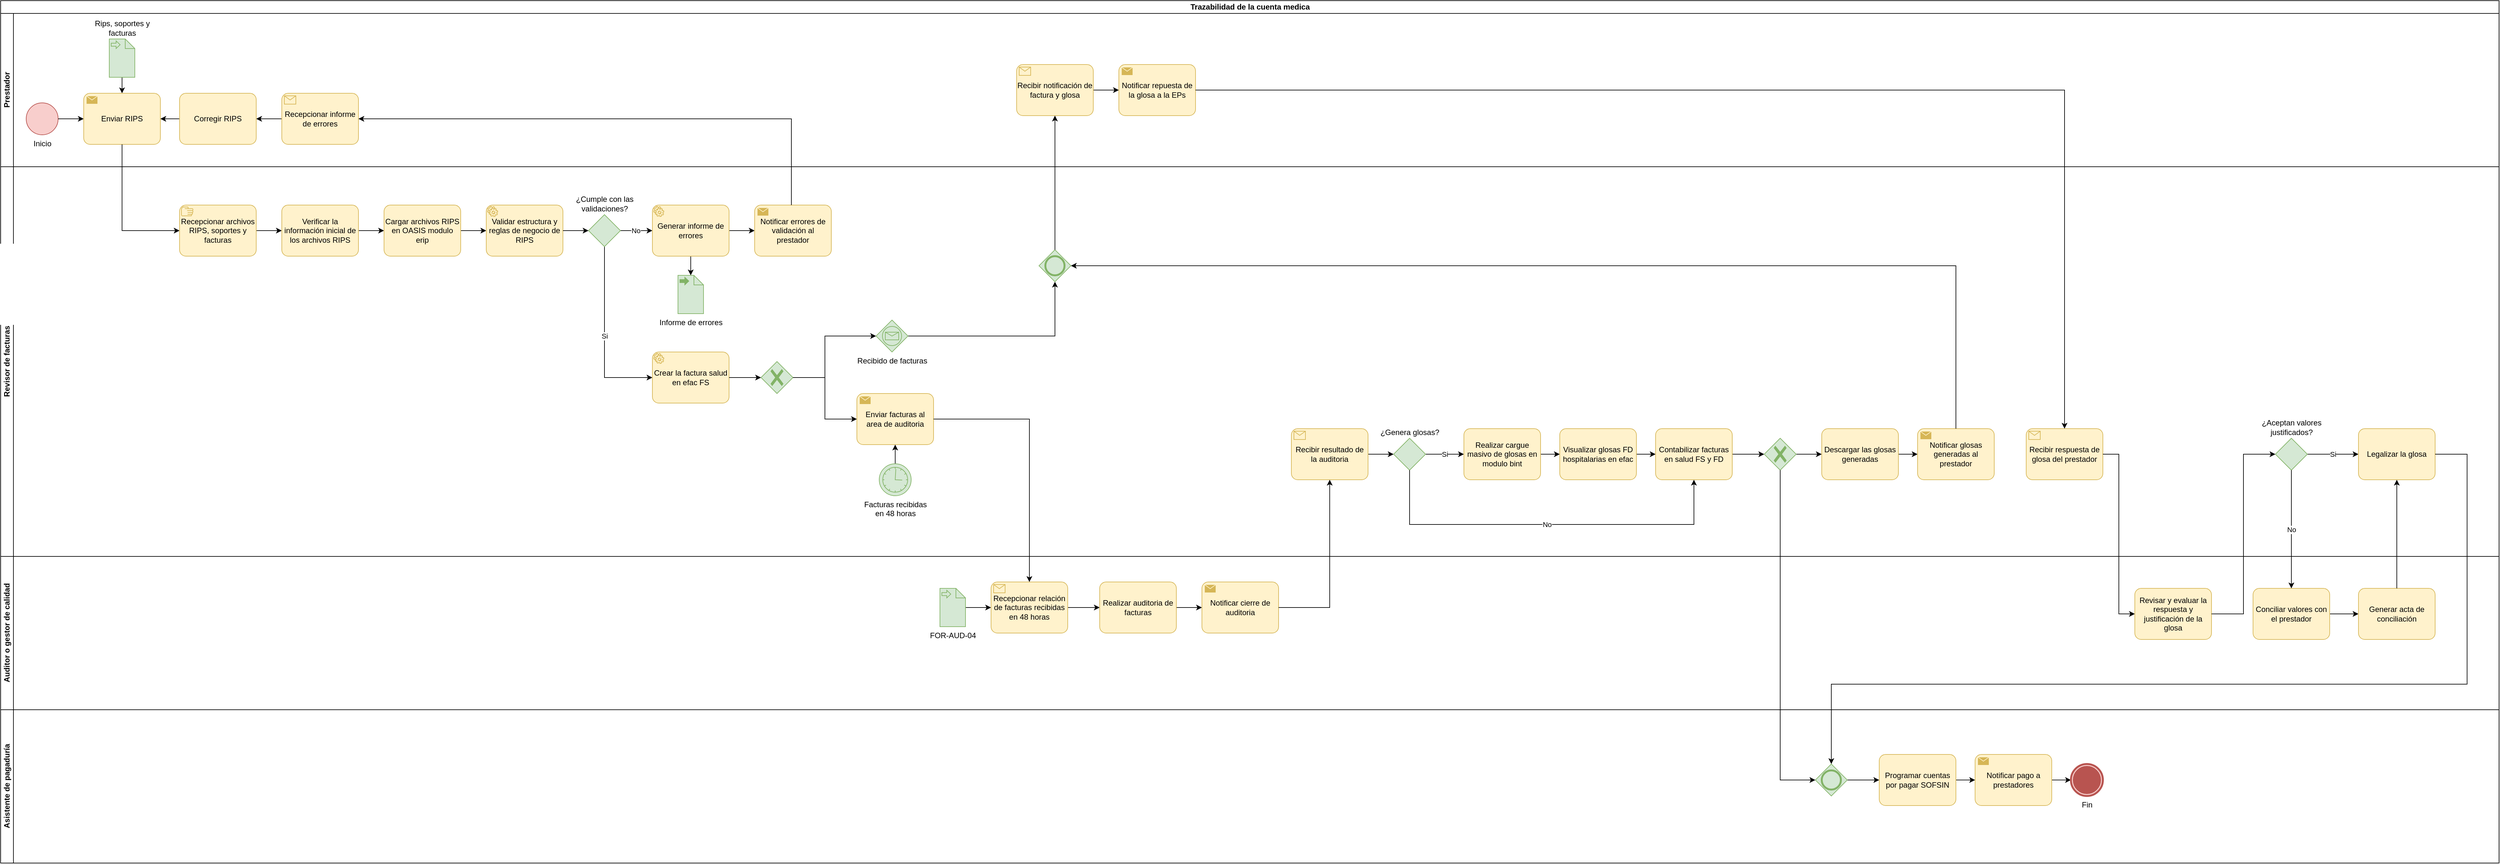 <mxfile version="22.0.6" type="github">
  <diagram name="Página-1" id="a-3sOa7rGDe4Qqq5oHFt">
    <mxGraphModel dx="1434" dy="758" grid="1" gridSize="10" guides="1" tooltips="1" connect="1" arrows="1" fold="1" page="1" pageScale="1" pageWidth="3950" pageHeight="2000" math="0" shadow="0">
      <root>
        <mxCell id="0" />
        <mxCell id="1" parent="0" />
        <mxCell id="VQr28eF_XUWJxTgzowIh-1" value="Trazabilidad de la cuenta medica" style="swimlane;childLayout=stackLayout;resizeParent=1;resizeParentMax=0;horizontal=1;startSize=20;horizontalStack=0;html=1;" vertex="1" parent="1">
          <mxGeometry x="10" y="10" width="3910" height="1350" as="geometry" />
        </mxCell>
        <mxCell id="VQr28eF_XUWJxTgzowIh-2" value="Prestador" style="swimlane;startSize=20;horizontal=0;html=1;" vertex="1" parent="VQr28eF_XUWJxTgzowIh-1">
          <mxGeometry y="20" width="3910" height="240" as="geometry" />
        </mxCell>
        <mxCell id="VQr28eF_XUWJxTgzowIh-3" style="edgeStyle=orthogonalEdgeStyle;rounded=0;orthogonalLoop=1;jettySize=auto;html=1;entryX=0.5;entryY=0;entryDx=0;entryDy=0;entryPerimeter=0;" edge="1" parent="VQr28eF_XUWJxTgzowIh-2" source="VQr28eF_XUWJxTgzowIh-4" target="VQr28eF_XUWJxTgzowIh-9">
          <mxGeometry relative="1" as="geometry" />
        </mxCell>
        <mxCell id="VQr28eF_XUWJxTgzowIh-4" value="Rips, soportes y &lt;br&gt;facturas" style="shape=mxgraph.bpmn.data;labelPosition=center;verticalLabelPosition=top;align=center;verticalAlign=bottom;size=15;html=1;bpmnTransferType=input;fillColor=#d5e8d4;strokeColor=#82b366;" vertex="1" parent="VQr28eF_XUWJxTgzowIh-2">
          <mxGeometry x="170" y="40" width="40" height="60" as="geometry" />
        </mxCell>
        <mxCell id="VQr28eF_XUWJxTgzowIh-5" style="edgeStyle=orthogonalEdgeStyle;rounded=0;orthogonalLoop=1;jettySize=auto;html=1;" edge="1" parent="VQr28eF_XUWJxTgzowIh-2" source="VQr28eF_XUWJxTgzowIh-6" target="VQr28eF_XUWJxTgzowIh-11">
          <mxGeometry relative="1" as="geometry" />
        </mxCell>
        <mxCell id="VQr28eF_XUWJxTgzowIh-6" value="Recepcionar informe de errores" style="points=[[0.25,0,0],[0.5,0,0],[0.75,0,0],[1,0.25,0],[1,0.5,0],[1,0.75,0],[0.75,1,0],[0.5,1,0],[0.25,1,0],[0,0.75,0],[0,0.5,0],[0,0.25,0]];shape=mxgraph.bpmn.task;whiteSpace=wrap;rectStyle=rounded;size=10;html=1;container=1;expand=0;collapsible=0;taskMarker=receive;fillColor=#fff2cc;strokeColor=#d6b656;" vertex="1" parent="VQr28eF_XUWJxTgzowIh-2">
          <mxGeometry x="440" y="125" width="120" height="80" as="geometry" />
        </mxCell>
        <mxCell id="VQr28eF_XUWJxTgzowIh-7" value="Inicio" style="points=[[0.145,0.145,0],[0.5,0,0],[0.855,0.145,0],[1,0.5,0],[0.855,0.855,0],[0.5,1,0],[0.145,0.855,0],[0,0.5,0]];shape=mxgraph.bpmn.event;html=1;verticalLabelPosition=bottom;labelBackgroundColor=#ffffff;verticalAlign=top;align=center;perimeter=ellipsePerimeter;outlineConnect=0;aspect=fixed;outline=standard;symbol=general;fillColor=#f8cecc;strokeColor=#b85450;" vertex="1" parent="VQr28eF_XUWJxTgzowIh-2">
          <mxGeometry x="40" y="140" width="50" height="50" as="geometry" />
        </mxCell>
        <mxCell id="VQr28eF_XUWJxTgzowIh-8" style="edgeStyle=orthogonalEdgeStyle;rounded=0;orthogonalLoop=1;jettySize=auto;html=1;entryX=0;entryY=0.5;entryDx=0;entryDy=0;entryPerimeter=0;" edge="1" parent="VQr28eF_XUWJxTgzowIh-2" source="VQr28eF_XUWJxTgzowIh-7" target="VQr28eF_XUWJxTgzowIh-9">
          <mxGeometry relative="1" as="geometry">
            <mxPoint x="130" y="-400" as="targetPoint" />
          </mxGeometry>
        </mxCell>
        <mxCell id="VQr28eF_XUWJxTgzowIh-9" value="Enviar RIPS" style="points=[[0.25,0,0],[0.5,0,0],[0.75,0,0],[1,0.25,0],[1,0.5,0],[1,0.75,0],[0.75,1,0],[0.5,1,0],[0.25,1,0],[0,0.75,0],[0,0.5,0],[0,0.25,0]];shape=mxgraph.bpmn.task;whiteSpace=wrap;rectStyle=rounded;size=10;html=1;container=1;expand=0;collapsible=0;taskMarker=send;fillColor=#fff2cc;strokeColor=#d6b656;" vertex="1" parent="VQr28eF_XUWJxTgzowIh-2">
          <mxGeometry x="130" y="125" width="120" height="80" as="geometry" />
        </mxCell>
        <mxCell id="VQr28eF_XUWJxTgzowIh-10" style="edgeStyle=orthogonalEdgeStyle;rounded=0;orthogonalLoop=1;jettySize=auto;html=1;" edge="1" parent="VQr28eF_XUWJxTgzowIh-2" source="VQr28eF_XUWJxTgzowIh-11" target="VQr28eF_XUWJxTgzowIh-9">
          <mxGeometry relative="1" as="geometry" />
        </mxCell>
        <mxCell id="VQr28eF_XUWJxTgzowIh-11" value="Corregir RIPS" style="points=[[0.25,0,0],[0.5,0,0],[0.75,0,0],[1,0.25,0],[1,0.5,0],[1,0.75,0],[0.75,1,0],[0.5,1,0],[0.25,1,0],[0,0.75,0],[0,0.5,0],[0,0.25,0]];shape=mxgraph.bpmn.task;whiteSpace=wrap;rectStyle=rounded;size=10;html=1;container=1;expand=0;collapsible=0;taskMarker=abstract;fillColor=#fff2cc;strokeColor=#d6b656;" vertex="1" parent="VQr28eF_XUWJxTgzowIh-2">
          <mxGeometry x="280" y="125" width="120" height="80" as="geometry" />
        </mxCell>
        <mxCell id="VQr28eF_XUWJxTgzowIh-12" style="edgeStyle=orthogonalEdgeStyle;rounded=0;orthogonalLoop=1;jettySize=auto;html=1;" edge="1" parent="VQr28eF_XUWJxTgzowIh-2" source="VQr28eF_XUWJxTgzowIh-13" target="VQr28eF_XUWJxTgzowIh-14">
          <mxGeometry relative="1" as="geometry">
            <mxPoint x="1780" y="120" as="targetPoint" />
          </mxGeometry>
        </mxCell>
        <mxCell id="VQr28eF_XUWJxTgzowIh-13" value="Recibir notificación de factura y glosa" style="points=[[0.25,0,0],[0.5,0,0],[0.75,0,0],[1,0.25,0],[1,0.5,0],[1,0.75,0],[0.75,1,0],[0.5,1,0],[0.25,1,0],[0,0.75,0],[0,0.5,0],[0,0.25,0]];shape=mxgraph.bpmn.task;whiteSpace=wrap;rectStyle=rounded;size=10;html=1;container=1;expand=0;collapsible=0;taskMarker=receive;fillColor=#fff2cc;strokeColor=#d6b656;" vertex="1" parent="VQr28eF_XUWJxTgzowIh-2">
          <mxGeometry x="1590" y="80" width="120" height="80" as="geometry" />
        </mxCell>
        <mxCell id="VQr28eF_XUWJxTgzowIh-14" value="Notificar repuesta de la glosa a la EPs" style="points=[[0.25,0,0],[0.5,0,0],[0.75,0,0],[1,0.25,0],[1,0.5,0],[1,0.75,0],[0.75,1,0],[0.5,1,0],[0.25,1,0],[0,0.75,0],[0,0.5,0],[0,0.25,0]];shape=mxgraph.bpmn.task;whiteSpace=wrap;rectStyle=rounded;size=10;html=1;container=1;expand=0;collapsible=0;taskMarker=send;fillColor=#fff2cc;strokeColor=#d6b656;" vertex="1" parent="VQr28eF_XUWJxTgzowIh-2">
          <mxGeometry x="1750" y="80" width="120" height="80" as="geometry" />
        </mxCell>
        <mxCell id="VQr28eF_XUWJxTgzowIh-15" style="edgeStyle=orthogonalEdgeStyle;rounded=0;orthogonalLoop=1;jettySize=auto;html=1;entryX=0;entryY=0.5;entryDx=0;entryDy=0;entryPerimeter=0;exitX=0.5;exitY=1;exitDx=0;exitDy=0;exitPerimeter=0;" edge="1" parent="VQr28eF_XUWJxTgzowIh-1" source="VQr28eF_XUWJxTgzowIh-9" target="VQr28eF_XUWJxTgzowIh-22">
          <mxGeometry relative="1" as="geometry">
            <Array as="points">
              <mxPoint x="190" y="360" />
            </Array>
          </mxGeometry>
        </mxCell>
        <mxCell id="VQr28eF_XUWJxTgzowIh-16" value="Revisor de facturas" style="swimlane;startSize=20;horizontal=0;html=1;" vertex="1" parent="VQr28eF_XUWJxTgzowIh-1">
          <mxGeometry y="260" width="3910" height="610" as="geometry" />
        </mxCell>
        <mxCell id="VQr28eF_XUWJxTgzowIh-17" value="" style="edgeStyle=orthogonalEdgeStyle;rounded=0;orthogonalLoop=1;jettySize=auto;html=1;" edge="1" parent="VQr28eF_XUWJxTgzowIh-16" source="VQr28eF_XUWJxTgzowIh-22" target="VQr28eF_XUWJxTgzowIh-19">
          <mxGeometry relative="1" as="geometry">
            <mxPoint x="420" y="100" as="sourcePoint" />
          </mxGeometry>
        </mxCell>
        <mxCell id="VQr28eF_XUWJxTgzowIh-18" value="" style="edgeStyle=orthogonalEdgeStyle;rounded=0;orthogonalLoop=1;jettySize=auto;html=1;" edge="1" parent="VQr28eF_XUWJxTgzowIh-16" source="VQr28eF_XUWJxTgzowIh-19" target="VQr28eF_XUWJxTgzowIh-21">
          <mxGeometry relative="1" as="geometry" />
        </mxCell>
        <mxCell id="VQr28eF_XUWJxTgzowIh-19" value="Verificar la información inicial de los archivos RIPS" style="points=[[0.25,0,0],[0.5,0,0],[0.75,0,0],[1,0.25,0],[1,0.5,0],[1,0.75,0],[0.75,1,0],[0.5,1,0],[0.25,1,0],[0,0.75,0],[0,0.5,0],[0,0.25,0]];shape=mxgraph.bpmn.task;whiteSpace=wrap;rectStyle=rounded;size=10;html=1;container=1;expand=0;collapsible=0;taskMarker=abstract;fillColor=#fff2cc;strokeColor=#d6b656;" vertex="1" parent="VQr28eF_XUWJxTgzowIh-16">
          <mxGeometry x="440" y="60" width="120" height="80" as="geometry" />
        </mxCell>
        <mxCell id="VQr28eF_XUWJxTgzowIh-20" style="edgeStyle=orthogonalEdgeStyle;rounded=0;orthogonalLoop=1;jettySize=auto;html=1;" edge="1" parent="VQr28eF_XUWJxTgzowIh-16" source="VQr28eF_XUWJxTgzowIh-21" target="VQr28eF_XUWJxTgzowIh-23">
          <mxGeometry relative="1" as="geometry" />
        </mxCell>
        <mxCell id="VQr28eF_XUWJxTgzowIh-21" value="Cargar archivos RIPS en OASIS modulo erip" style="points=[[0.25,0,0],[0.5,0,0],[0.75,0,0],[1,0.25,0],[1,0.5,0],[1,0.75,0],[0.75,1,0],[0.5,1,0],[0.25,1,0],[0,0.75,0],[0,0.5,0],[0,0.25,0]];shape=mxgraph.bpmn.task;whiteSpace=wrap;rectStyle=rounded;size=10;html=1;container=1;expand=0;collapsible=0;taskMarker=abstract;fillColor=#fff2cc;strokeColor=#d6b656;" vertex="1" parent="VQr28eF_XUWJxTgzowIh-16">
          <mxGeometry x="600" y="60" width="120" height="80" as="geometry" />
        </mxCell>
        <mxCell id="VQr28eF_XUWJxTgzowIh-22" value="Recepcionar archivos RIPS, soportes y facturas" style="points=[[0.25,0,0],[0.5,0,0],[0.75,0,0],[1,0.25,0],[1,0.5,0],[1,0.75,0],[0.75,1,0],[0.5,1,0],[0.25,1,0],[0,0.75,0],[0,0.5,0],[0,0.25,0]];shape=mxgraph.bpmn.task;whiteSpace=wrap;rectStyle=rounded;size=10;html=1;container=1;expand=0;collapsible=0;taskMarker=manual;fillColor=#fff2cc;strokeColor=#d6b656;" vertex="1" parent="VQr28eF_XUWJxTgzowIh-16">
          <mxGeometry x="280" y="60" width="120" height="80" as="geometry" />
        </mxCell>
        <mxCell id="VQr28eF_XUWJxTgzowIh-23" value="Validar estructura y reglas de negocio de RIPS" style="points=[[0.25,0,0],[0.5,0,0],[0.75,0,0],[1,0.25,0],[1,0.5,0],[1,0.75,0],[0.75,1,0],[0.5,1,0],[0.25,1,0],[0,0.75,0],[0,0.5,0],[0,0.25,0]];shape=mxgraph.bpmn.task;whiteSpace=wrap;rectStyle=rounded;size=10;html=1;container=1;expand=0;collapsible=0;taskMarker=service;fillColor=#fff2cc;strokeColor=#d6b656;" vertex="1" parent="VQr28eF_XUWJxTgzowIh-16">
          <mxGeometry x="760" y="60" width="120" height="80" as="geometry" />
        </mxCell>
        <mxCell id="VQr28eF_XUWJxTgzowIh-24" value="No" style="edgeStyle=orthogonalEdgeStyle;rounded=0;orthogonalLoop=1;jettySize=auto;html=1;" edge="1" parent="VQr28eF_XUWJxTgzowIh-16" source="VQr28eF_XUWJxTgzowIh-26" target="VQr28eF_XUWJxTgzowIh-30">
          <mxGeometry x="-0.067" relative="1" as="geometry">
            <mxPoint as="offset" />
          </mxGeometry>
        </mxCell>
        <mxCell id="VQr28eF_XUWJxTgzowIh-25" value="Si" style="edgeStyle=orthogonalEdgeStyle;rounded=0;orthogonalLoop=1;jettySize=auto;html=1;entryX=0;entryY=0.5;entryDx=0;entryDy=0;entryPerimeter=0;" edge="1" parent="VQr28eF_XUWJxTgzowIh-16" source="VQr28eF_XUWJxTgzowIh-26" target="VQr28eF_XUWJxTgzowIh-36">
          <mxGeometry relative="1" as="geometry">
            <mxPoint x="1020" y="335" as="targetPoint" />
            <Array as="points">
              <mxPoint x="945" y="330" />
            </Array>
          </mxGeometry>
        </mxCell>
        <mxCell id="VQr28eF_XUWJxTgzowIh-26" value="¿Cumple con las&lt;br&gt;validaciones?" style="points=[[0.25,0.25,0],[0.5,0,0],[0.75,0.25,0],[1,0.5,0],[0.75,0.75,0],[0.5,1,0],[0.25,0.75,0],[0,0.5,0]];shape=mxgraph.bpmn.gateway2;html=1;verticalLabelPosition=top;labelBackgroundColor=#ffffff;verticalAlign=bottom;align=center;perimeter=rhombusPerimeter;outlineConnect=0;outline=none;symbol=none;fillColor=#d5e8d4;strokeColor=#82b366;horizontal=1;labelPosition=center;" vertex="1" parent="VQr28eF_XUWJxTgzowIh-16">
          <mxGeometry x="920" y="75" width="50" height="50" as="geometry" />
        </mxCell>
        <mxCell id="VQr28eF_XUWJxTgzowIh-27" style="edgeStyle=orthogonalEdgeStyle;rounded=0;orthogonalLoop=1;jettySize=auto;html=1;entryX=0;entryY=0.5;entryDx=0;entryDy=0;entryPerimeter=0;" edge="1" parent="VQr28eF_XUWJxTgzowIh-16" source="VQr28eF_XUWJxTgzowIh-23" target="VQr28eF_XUWJxTgzowIh-26">
          <mxGeometry relative="1" as="geometry" />
        </mxCell>
        <mxCell id="VQr28eF_XUWJxTgzowIh-28" style="edgeStyle=orthogonalEdgeStyle;rounded=0;orthogonalLoop=1;jettySize=auto;html=1;" edge="1" parent="VQr28eF_XUWJxTgzowIh-16" source="VQr28eF_XUWJxTgzowIh-30" target="VQr28eF_XUWJxTgzowIh-31">
          <mxGeometry relative="1" as="geometry" />
        </mxCell>
        <mxCell id="VQr28eF_XUWJxTgzowIh-29" style="edgeStyle=orthogonalEdgeStyle;rounded=0;orthogonalLoop=1;jettySize=auto;html=1;" edge="1" parent="VQr28eF_XUWJxTgzowIh-16" source="VQr28eF_XUWJxTgzowIh-30" target="VQr28eF_XUWJxTgzowIh-32">
          <mxGeometry relative="1" as="geometry" />
        </mxCell>
        <mxCell id="VQr28eF_XUWJxTgzowIh-30" value="Generar informe de errores" style="points=[[0.25,0,0],[0.5,0,0],[0.75,0,0],[1,0.25,0],[1,0.5,0],[1,0.75,0],[0.75,1,0],[0.5,1,0],[0.25,1,0],[0,0.75,0],[0,0.5,0],[0,0.25,0]];shape=mxgraph.bpmn.task;whiteSpace=wrap;rectStyle=rounded;size=10;html=1;container=1;expand=0;collapsible=0;taskMarker=service;fillColor=#fff2cc;strokeColor=#d6b656;" vertex="1" parent="VQr28eF_XUWJxTgzowIh-16">
          <mxGeometry x="1020" y="60" width="120" height="80" as="geometry" />
        </mxCell>
        <mxCell id="VQr28eF_XUWJxTgzowIh-31" value="Informe de errores" style="shape=mxgraph.bpmn.data;labelPosition=center;verticalLabelPosition=bottom;align=center;verticalAlign=top;size=15;html=1;bpmnTransferType=output;fillColor=#d5e8d4;strokeColor=#82b366;" vertex="1" parent="VQr28eF_XUWJxTgzowIh-16">
          <mxGeometry x="1060" y="170" width="40" height="60" as="geometry" />
        </mxCell>
        <mxCell id="VQr28eF_XUWJxTgzowIh-32" value="Notificar errores de validación al prestador" style="points=[[0.25,0,0],[0.5,0,0],[0.75,0,0],[1,0.25,0],[1,0.5,0],[1,0.75,0],[0.75,1,0],[0.5,1,0],[0.25,1,0],[0,0.75,0],[0,0.5,0],[0,0.25,0]];shape=mxgraph.bpmn.task;whiteSpace=wrap;rectStyle=rounded;size=10;html=1;container=1;expand=0;collapsible=0;taskMarker=send;fillColor=#fff2cc;strokeColor=#d6b656;" vertex="1" parent="VQr28eF_XUWJxTgzowIh-16">
          <mxGeometry x="1180" y="60" width="120" height="80" as="geometry" />
        </mxCell>
        <mxCell id="VQr28eF_XUWJxTgzowIh-36" value="Crear la factura salud en efac FS" style="points=[[0.25,0,0],[0.5,0,0],[0.75,0,0],[1,0.25,0],[1,0.5,0],[1,0.75,0],[0.75,1,0],[0.5,1,0],[0.25,1,0],[0,0.75,0],[0,0.5,0],[0,0.25,0]];shape=mxgraph.bpmn.task;whiteSpace=wrap;rectStyle=rounded;size=10;html=1;container=1;expand=0;collapsible=0;taskMarker=service;fillColor=#fff2cc;strokeColor=#d6b656;" vertex="1" parent="VQr28eF_XUWJxTgzowIh-16">
          <mxGeometry x="1020" y="290" width="120" height="80" as="geometry" />
        </mxCell>
        <mxCell id="VQr28eF_XUWJxTgzowIh-43" style="edgeStyle=orthogonalEdgeStyle;rounded=0;orthogonalLoop=1;jettySize=auto;html=1;entryX=1;entryY=0.5;entryDx=0;entryDy=0;entryPerimeter=0;" edge="1" parent="VQr28eF_XUWJxTgzowIh-16" target="VQr28eF_XUWJxTgzowIh-6">
          <mxGeometry relative="1" as="geometry">
            <mxPoint x="1237.5" y="60" as="sourcePoint" />
            <mxPoint x="840" y="-90" as="targetPoint" />
            <Array as="points">
              <mxPoint x="1238" y="-75" />
            </Array>
          </mxGeometry>
        </mxCell>
        <mxCell id="VQr28eF_XUWJxTgzowIh-44" value="Enviar facturas al area de auditoria" style="points=[[0.25,0,0],[0.5,0,0],[0.75,0,0],[1,0.25,0],[1,0.5,0],[1,0.75,0],[0.75,1,0],[0.5,1,0],[0.25,1,0],[0,0.75,0],[0,0.5,0],[0,0.25,0]];shape=mxgraph.bpmn.task;whiteSpace=wrap;rectStyle=rounded;size=10;html=1;container=1;expand=0;collapsible=0;taskMarker=send;fillColor=#fff2cc;strokeColor=#d6b656;" vertex="1" parent="VQr28eF_XUWJxTgzowIh-16">
          <mxGeometry x="1340" y="355" width="120" height="80" as="geometry" />
        </mxCell>
        <mxCell id="VQr28eF_XUWJxTgzowIh-45" style="edgeStyle=orthogonalEdgeStyle;rounded=0;orthogonalLoop=1;jettySize=auto;html=1;" edge="1" parent="VQr28eF_XUWJxTgzowIh-16" source="VQr28eF_XUWJxTgzowIh-46" target="VQr28eF_XUWJxTgzowIh-44">
          <mxGeometry relative="1" as="geometry" />
        </mxCell>
        <mxCell id="VQr28eF_XUWJxTgzowIh-46" value="Facturas recibidas&lt;br&gt;en 48 horas" style="points=[[0.145,0.145,0],[0.5,0,0],[0.855,0.145,0],[1,0.5,0],[0.855,0.855,0],[0.5,1,0],[0.145,0.855,0],[0,0.5,0]];shape=mxgraph.bpmn.event;html=1;verticalLabelPosition=bottom;labelBackgroundColor=#ffffff;verticalAlign=top;align=center;perimeter=ellipsePerimeter;outlineConnect=0;aspect=fixed;outline=standard;symbol=timer;fillColor=#d5e8d4;strokeColor=#82b366;" vertex="1" parent="VQr28eF_XUWJxTgzowIh-16">
          <mxGeometry x="1375" y="465" width="50" height="50" as="geometry" />
        </mxCell>
        <mxCell id="VQr28eF_XUWJxTgzowIh-48" style="edgeStyle=orthogonalEdgeStyle;rounded=0;orthogonalLoop=1;jettySize=auto;html=1;" edge="1" parent="VQr28eF_XUWJxTgzowIh-16" source="VQr28eF_XUWJxTgzowIh-49" target="VQr28eF_XUWJxTgzowIh-61">
          <mxGeometry relative="1" as="geometry" />
        </mxCell>
        <mxCell id="VQr28eF_XUWJxTgzowIh-49" value="Recibir resultado de la auditoria" style="points=[[0.25,0,0],[0.5,0,0],[0.75,0,0],[1,0.25,0],[1,0.5,0],[1,0.75,0],[0.75,1,0],[0.5,1,0],[0.25,1,0],[0,0.75,0],[0,0.5,0],[0,0.25,0]];shape=mxgraph.bpmn.task;whiteSpace=wrap;rectStyle=rounded;size=10;html=1;container=1;expand=0;collapsible=0;taskMarker=receive;fillColor=#fff2cc;strokeColor=#d6b656;" vertex="1" parent="VQr28eF_XUWJxTgzowIh-16">
          <mxGeometry x="2020" y="410" width="120" height="80" as="geometry" />
        </mxCell>
        <mxCell id="VQr28eF_XUWJxTgzowIh-50" style="edgeStyle=orthogonalEdgeStyle;rounded=0;orthogonalLoop=1;jettySize=auto;html=1;" edge="1" parent="VQr28eF_XUWJxTgzowIh-16" source="VQr28eF_XUWJxTgzowIh-51" target="VQr28eF_XUWJxTgzowIh-53">
          <mxGeometry relative="1" as="geometry" />
        </mxCell>
        <mxCell id="VQr28eF_XUWJxTgzowIh-51" value="Visualizar glosas FD hospitalarias en efac" style="points=[[0.25,0,0],[0.5,0,0],[0.75,0,0],[1,0.25,0],[1,0.5,0],[1,0.75,0],[0.75,1,0],[0.5,1,0],[0.25,1,0],[0,0.75,0],[0,0.5,0],[0,0.25,0]];shape=mxgraph.bpmn.task;whiteSpace=wrap;rectStyle=rounded;size=10;html=1;container=1;expand=0;collapsible=0;taskMarker=abstract;fillColor=#fff2cc;strokeColor=#d6b656;" vertex="1" parent="VQr28eF_XUWJxTgzowIh-16">
          <mxGeometry x="2440" y="410" width="120" height="80" as="geometry" />
        </mxCell>
        <mxCell id="VQr28eF_XUWJxTgzowIh-52" style="edgeStyle=orthogonalEdgeStyle;rounded=0;orthogonalLoop=1;jettySize=auto;html=1;" edge="1" parent="VQr28eF_XUWJxTgzowIh-16" source="VQr28eF_XUWJxTgzowIh-53" target="VQr28eF_XUWJxTgzowIh-66">
          <mxGeometry relative="1" as="geometry" />
        </mxCell>
        <mxCell id="VQr28eF_XUWJxTgzowIh-53" value="Contabilizar facturas en salud FS y FD" style="points=[[0.25,0,0],[0.5,0,0],[0.75,0,0],[1,0.25,0],[1,0.5,0],[1,0.75,0],[0.75,1,0],[0.5,1,0],[0.25,1,0],[0,0.75,0],[0,0.5,0],[0,0.25,0]];shape=mxgraph.bpmn.task;whiteSpace=wrap;rectStyle=rounded;size=10;html=1;container=1;expand=0;collapsible=0;taskMarker=abstract;fillColor=#fff2cc;strokeColor=#d6b656;" vertex="1" parent="VQr28eF_XUWJxTgzowIh-16">
          <mxGeometry x="2590" y="410" width="120" height="80" as="geometry" />
        </mxCell>
        <mxCell id="VQr28eF_XUWJxTgzowIh-54" style="edgeStyle=orthogonalEdgeStyle;rounded=0;orthogonalLoop=1;jettySize=auto;html=1;exitX=1;exitY=0.5;exitDx=0;exitDy=0;exitPerimeter=0;" edge="1" parent="VQr28eF_XUWJxTgzowIh-16" source="VQr28eF_XUWJxTgzowIh-55" target="VQr28eF_XUWJxTgzowIh-56">
          <mxGeometry relative="1" as="geometry">
            <mxPoint x="2980" y="160" as="sourcePoint" />
          </mxGeometry>
        </mxCell>
        <mxCell id="VQr28eF_XUWJxTgzowIh-55" value="Descargar las glosas generadas" style="points=[[0.25,0,0],[0.5,0,0],[0.75,0,0],[1,0.25,0],[1,0.5,0],[1,0.75,0],[0.75,1,0],[0.5,1,0],[0.25,1,0],[0,0.75,0],[0,0.5,0],[0,0.25,0]];shape=mxgraph.bpmn.task;whiteSpace=wrap;rectStyle=rounded;size=10;html=1;container=1;expand=0;collapsible=0;taskMarker=abstract;fillColor=#fff2cc;strokeColor=#d6b656;" vertex="1" parent="VQr28eF_XUWJxTgzowIh-16">
          <mxGeometry x="2850" y="410" width="120" height="80" as="geometry" />
        </mxCell>
        <mxCell id="VQr28eF_XUWJxTgzowIh-56" value="Notificar glosas generadas al prestador" style="points=[[0.25,0,0],[0.5,0,0],[0.75,0,0],[1,0.25,0],[1,0.5,0],[1,0.75,0],[0.75,1,0],[0.5,1,0],[0.25,1,0],[0,0.75,0],[0,0.5,0],[0,0.25,0]];shape=mxgraph.bpmn.task;whiteSpace=wrap;rectStyle=rounded;size=10;html=1;container=1;expand=0;collapsible=0;taskMarker=send;fillColor=#fff2cc;strokeColor=#d6b656;" vertex="1" parent="VQr28eF_XUWJxTgzowIh-16">
          <mxGeometry x="3000" y="410" width="120" height="80" as="geometry" />
        </mxCell>
        <mxCell id="VQr28eF_XUWJxTgzowIh-111" style="edgeStyle=orthogonalEdgeStyle;rounded=0;orthogonalLoop=1;jettySize=auto;html=1;" edge="1" parent="VQr28eF_XUWJxTgzowIh-16" source="VQr28eF_XUWJxTgzowIh-57" target="VQr28eF_XUWJxTgzowIh-67">
          <mxGeometry relative="1" as="geometry" />
        </mxCell>
        <mxCell id="VQr28eF_XUWJxTgzowIh-57" value="&lt;font style=&quot;vertical-align: inherit;&quot;&gt;&lt;font style=&quot;vertical-align: inherit;&quot;&gt;Recibido de facturas&lt;/font&gt;&lt;/font&gt;" style="points=[[0.25,0.25,0],[0.5,0,0],[0.75,0.25,0],[1,0.5,0],[0.75,0.75,0],[0.5,1,0],[0.25,0.75,0],[0,0.5,0]];shape=mxgraph.bpmn.gateway2;html=1;verticalLabelPosition=bottom;labelBackgroundColor=#ffffff;verticalAlign=top;align=center;perimeter=rhombusPerimeter;outlineConnect=0;outline=standard;symbol=message;fillColor=#d5e8d4;strokeColor=#82b366;" vertex="1" parent="VQr28eF_XUWJxTgzowIh-16">
          <mxGeometry x="1370" y="240" width="50" height="50" as="geometry" />
        </mxCell>
        <mxCell id="VQr28eF_XUWJxTgzowIh-60" value="Si" style="edgeStyle=orthogonalEdgeStyle;rounded=0;orthogonalLoop=1;jettySize=auto;html=1;entryX=0;entryY=0.5;entryDx=0;entryDy=0;entryPerimeter=0;" edge="1" parent="VQr28eF_XUWJxTgzowIh-16" source="VQr28eF_XUWJxTgzowIh-61" target="VQr28eF_XUWJxTgzowIh-63">
          <mxGeometry relative="1" as="geometry" />
        </mxCell>
        <mxCell id="VQr28eF_XUWJxTgzowIh-61" value="¿Genera glosas?" style="points=[[0.25,0.25,0],[0.5,0,0],[0.75,0.25,0],[1,0.5,0],[0.75,0.75,0],[0.5,1,0],[0.25,0.75,0],[0,0.5,0]];shape=mxgraph.bpmn.gateway2;html=1;verticalLabelPosition=top;labelBackgroundColor=#ffffff;verticalAlign=bottom;align=center;perimeter=rhombusPerimeter;outlineConnect=0;outline=none;symbol=none;fillColor=#d5e8d4;strokeColor=#82b366;labelPosition=center;" vertex="1" parent="VQr28eF_XUWJxTgzowIh-16">
          <mxGeometry x="2180" y="425" width="50" height="50" as="geometry" />
        </mxCell>
        <mxCell id="VQr28eF_XUWJxTgzowIh-62" style="edgeStyle=orthogonalEdgeStyle;rounded=0;orthogonalLoop=1;jettySize=auto;html=1;" edge="1" parent="VQr28eF_XUWJxTgzowIh-16" source="VQr28eF_XUWJxTgzowIh-63" target="VQr28eF_XUWJxTgzowIh-51">
          <mxGeometry relative="1" as="geometry" />
        </mxCell>
        <mxCell id="VQr28eF_XUWJxTgzowIh-63" value="Realizar cargue masivo de glosas en modulo bint" style="points=[[0.25,0,0],[0.5,0,0],[0.75,0,0],[1,0.25,0],[1,0.5,0],[1,0.75,0],[0.75,1,0],[0.5,1,0],[0.25,1,0],[0,0.75,0],[0,0.5,0],[0,0.25,0]];shape=mxgraph.bpmn.task;whiteSpace=wrap;rectStyle=rounded;size=10;html=1;container=1;expand=0;collapsible=0;taskMarker=abstract;fillColor=#fff2cc;strokeColor=#d6b656;" vertex="1" parent="VQr28eF_XUWJxTgzowIh-16">
          <mxGeometry x="2290" y="410" width="120" height="80" as="geometry" />
        </mxCell>
        <mxCell id="VQr28eF_XUWJxTgzowIh-64" value="No" style="edgeStyle=orthogonalEdgeStyle;rounded=0;orthogonalLoop=1;jettySize=auto;html=1;exitX=0.5;exitY=1;exitDx=0;exitDy=0;exitPerimeter=0;entryX=0.5;entryY=1;entryDx=0;entryDy=0;entryPerimeter=0;" edge="1" parent="VQr28eF_XUWJxTgzowIh-16" source="VQr28eF_XUWJxTgzowIh-61" target="VQr28eF_XUWJxTgzowIh-53">
          <mxGeometry relative="1" as="geometry">
            <mxPoint x="2530" y="920" as="sourcePoint" />
            <Array as="points">
              <mxPoint x="2305" y="560" />
              <mxPoint x="2780" y="560" />
            </Array>
          </mxGeometry>
        </mxCell>
        <mxCell id="VQr28eF_XUWJxTgzowIh-65" style="edgeStyle=orthogonalEdgeStyle;rounded=0;orthogonalLoop=1;jettySize=auto;html=1;" edge="1" parent="VQr28eF_XUWJxTgzowIh-16" source="VQr28eF_XUWJxTgzowIh-66" target="VQr28eF_XUWJxTgzowIh-55">
          <mxGeometry relative="1" as="geometry">
            <mxPoint x="2980" y="450" as="targetPoint" />
          </mxGeometry>
        </mxCell>
        <mxCell id="VQr28eF_XUWJxTgzowIh-66" value="" style="points=[[0.25,0.25,0],[0.5,0,0],[0.75,0.25,0],[1,0.5,0],[0.75,0.75,0],[0.5,1,0],[0.25,0.75,0],[0,0.5,0]];shape=mxgraph.bpmn.gateway2;html=1;verticalLabelPosition=bottom;labelBackgroundColor=#ffffff;verticalAlign=top;align=center;perimeter=rhombusPerimeter;outlineConnect=0;outline=none;symbol=none;gwType=exclusive;fillColor=#d5e8d4;strokeColor=#82b366;" vertex="1" parent="VQr28eF_XUWJxTgzowIh-16">
          <mxGeometry x="2760" y="425" width="50" height="50" as="geometry" />
        </mxCell>
        <mxCell id="VQr28eF_XUWJxTgzowIh-67" value="" style="points=[[0.25,0.25,0],[0.5,0,0],[0.75,0.25,0],[1,0.5,0],[0.75,0.75,0],[0.5,1,0],[0.25,0.75,0],[0,0.5,0]];shape=mxgraph.bpmn.gateway2;html=1;verticalLabelPosition=bottom;labelBackgroundColor=#ffffff;verticalAlign=top;align=center;perimeter=rhombusPerimeter;outlineConnect=0;outline=end;symbol=general;fillColor=#d5e8d4;strokeColor=#82b366;" vertex="1" parent="VQr28eF_XUWJxTgzowIh-16">
          <mxGeometry x="1625" y="130" width="50" height="50" as="geometry" />
        </mxCell>
        <mxCell id="VQr28eF_XUWJxTgzowIh-68" style="edgeStyle=orthogonalEdgeStyle;rounded=0;orthogonalLoop=1;jettySize=auto;html=1;entryX=1;entryY=0.5;entryDx=0;entryDy=0;entryPerimeter=0;" edge="1" parent="VQr28eF_XUWJxTgzowIh-16" source="VQr28eF_XUWJxTgzowIh-56" target="VQr28eF_XUWJxTgzowIh-67">
          <mxGeometry relative="1" as="geometry">
            <Array as="points">
              <mxPoint x="3060" y="155" />
            </Array>
          </mxGeometry>
        </mxCell>
        <mxCell id="VQr28eF_XUWJxTgzowIh-70" value="Recibir respuesta de glosa del prestador" style="points=[[0.25,0,0],[0.5,0,0],[0.75,0,0],[1,0.25,0],[1,0.5,0],[1,0.75,0],[0.75,1,0],[0.5,1,0],[0.25,1,0],[0,0.75,0],[0,0.5,0],[0,0.25,0]];shape=mxgraph.bpmn.task;whiteSpace=wrap;rectStyle=rounded;size=10;html=1;container=1;expand=0;collapsible=0;taskMarker=receive;fillColor=#fff2cc;strokeColor=#d6b656;" vertex="1" parent="VQr28eF_XUWJxTgzowIh-16">
          <mxGeometry x="3170" y="410" width="120" height="80" as="geometry" />
        </mxCell>
        <mxCell id="VQr28eF_XUWJxTgzowIh-75" value="Si" style="edgeStyle=orthogonalEdgeStyle;rounded=0;orthogonalLoop=1;jettySize=auto;html=1;" edge="1" parent="VQr28eF_XUWJxTgzowIh-16" source="VQr28eF_XUWJxTgzowIh-76" target="VQr28eF_XUWJxTgzowIh-80">
          <mxGeometry relative="1" as="geometry">
            <mxPoint x="4000" y="450" as="targetPoint" />
          </mxGeometry>
        </mxCell>
        <mxCell id="VQr28eF_XUWJxTgzowIh-76" value="¿Aceptan valores &lt;br&gt;justificados?" style="points=[[0.25,0.25,0],[0.5,0,0],[0.75,0.25,0],[1,0.5,0],[0.75,0.75,0],[0.5,1,0],[0.25,0.75,0],[0,0.5,0]];shape=mxgraph.bpmn.gateway2;html=1;verticalLabelPosition=top;labelBackgroundColor=#ffffff;verticalAlign=bottom;align=center;perimeter=rhombusPerimeter;outlineConnect=0;outline=none;symbol=none;fillColor=#d5e8d4;strokeColor=#82b366;labelPosition=center;" vertex="1" parent="VQr28eF_XUWJxTgzowIh-16">
          <mxGeometry x="3560" y="425" width="50" height="50" as="geometry" />
        </mxCell>
        <mxCell id="VQr28eF_XUWJxTgzowIh-80" value="Legalizar la glosa" style="points=[[0.25,0,0],[0.5,0,0],[0.75,0,0],[1,0.25,0],[1,0.5,0],[1,0.75,0],[0.75,1,0],[0.5,1,0],[0.25,1,0],[0,0.75,0],[0,0.5,0],[0,0.25,0]];shape=mxgraph.bpmn.task;whiteSpace=wrap;rectStyle=rounded;size=10;html=1;container=1;expand=0;collapsible=0;taskMarker=abstract;fillColor=#fff2cc;strokeColor=#d6b656;" vertex="1" parent="VQr28eF_XUWJxTgzowIh-16">
          <mxGeometry x="3690" y="410" width="120" height="80" as="geometry" />
        </mxCell>
        <mxCell id="VQr28eF_XUWJxTgzowIh-112" value="" style="points=[[0.25,0.25,0],[0.5,0,0],[0.75,0.25,0],[1,0.5,0],[0.75,0.75,0],[0.5,1,0],[0.25,0.75,0],[0,0.5,0]];shape=mxgraph.bpmn.gateway2;html=1;verticalLabelPosition=bottom;labelBackgroundColor=#ffffff;verticalAlign=top;align=center;perimeter=rhombusPerimeter;outlineConnect=0;outline=none;symbol=none;gwType=exclusive;fillColor=#d5e8d4;strokeColor=#82b366;" vertex="1" parent="VQr28eF_XUWJxTgzowIh-16">
          <mxGeometry x="1190" y="305" width="50" height="50" as="geometry" />
        </mxCell>
        <mxCell id="VQr28eF_XUWJxTgzowIh-115" style="edgeStyle=orthogonalEdgeStyle;rounded=0;orthogonalLoop=1;jettySize=auto;html=1;entryX=0;entryY=0.5;entryDx=0;entryDy=0;entryPerimeter=0;" edge="1" parent="VQr28eF_XUWJxTgzowIh-16" source="VQr28eF_XUWJxTgzowIh-36" target="VQr28eF_XUWJxTgzowIh-112">
          <mxGeometry relative="1" as="geometry" />
        </mxCell>
        <mxCell id="VQr28eF_XUWJxTgzowIh-116" style="edgeStyle=orthogonalEdgeStyle;rounded=0;orthogonalLoop=1;jettySize=auto;html=1;entryX=0;entryY=0.5;entryDx=0;entryDy=0;entryPerimeter=0;" edge="1" parent="VQr28eF_XUWJxTgzowIh-16" source="VQr28eF_XUWJxTgzowIh-112" target="VQr28eF_XUWJxTgzowIh-57">
          <mxGeometry relative="1" as="geometry">
            <Array as="points">
              <mxPoint x="1290" y="330" />
              <mxPoint x="1290" y="265" />
            </Array>
          </mxGeometry>
        </mxCell>
        <mxCell id="VQr28eF_XUWJxTgzowIh-117" style="edgeStyle=orthogonalEdgeStyle;rounded=0;orthogonalLoop=1;jettySize=auto;html=1;entryX=0;entryY=0.5;entryDx=0;entryDy=0;entryPerimeter=0;" edge="1" parent="VQr28eF_XUWJxTgzowIh-16" source="VQr28eF_XUWJxTgzowIh-112" target="VQr28eF_XUWJxTgzowIh-44">
          <mxGeometry relative="1" as="geometry" />
        </mxCell>
        <mxCell id="VQr28eF_XUWJxTgzowIh-81" value="Auditor o gestor de calidad" style="swimlane;startSize=20;horizontal=0;html=1;" vertex="1" parent="VQr28eF_XUWJxTgzowIh-1">
          <mxGeometry y="870" width="3910" height="240" as="geometry" />
        </mxCell>
        <mxCell id="VQr28eF_XUWJxTgzowIh-82" style="edgeStyle=orthogonalEdgeStyle;rounded=0;orthogonalLoop=1;jettySize=auto;html=1;" edge="1" parent="VQr28eF_XUWJxTgzowIh-81" source="VQr28eF_XUWJxTgzowIh-83" target="VQr28eF_XUWJxTgzowIh-86">
          <mxGeometry relative="1" as="geometry" />
        </mxCell>
        <mxCell id="VQr28eF_XUWJxTgzowIh-83" value="Recepcionar relación de facturas recibidas en 48 horas" style="points=[[0.25,0,0],[0.5,0,0],[0.75,0,0],[1,0.25,0],[1,0.5,0],[1,0.75,0],[0.75,1,0],[0.5,1,0],[0.25,1,0],[0,0.75,0],[0,0.5,0],[0,0.25,0]];shape=mxgraph.bpmn.task;whiteSpace=wrap;rectStyle=rounded;size=10;html=1;container=1;expand=0;collapsible=0;taskMarker=receive;fillColor=#fff2cc;strokeColor=#d6b656;" vertex="1" parent="VQr28eF_XUWJxTgzowIh-81">
          <mxGeometry x="1550" y="40" width="120" height="80" as="geometry" />
        </mxCell>
        <mxCell id="VQr28eF_XUWJxTgzowIh-84" value="Notificar cierre de auditoria" style="points=[[0.25,0,0],[0.5,0,0],[0.75,0,0],[1,0.25,0],[1,0.5,0],[1,0.75,0],[0.75,1,0],[0.5,1,0],[0.25,1,0],[0,0.75,0],[0,0.5,0],[0,0.25,0]];shape=mxgraph.bpmn.task;whiteSpace=wrap;rectStyle=rounded;size=10;html=1;container=1;expand=0;collapsible=0;taskMarker=send;fillColor=#fff2cc;strokeColor=#d6b656;" vertex="1" parent="VQr28eF_XUWJxTgzowIh-81">
          <mxGeometry x="1880" y="40" width="120" height="80" as="geometry" />
        </mxCell>
        <mxCell id="VQr28eF_XUWJxTgzowIh-85" style="edgeStyle=orthogonalEdgeStyle;rounded=0;orthogonalLoop=1;jettySize=auto;html=1;" edge="1" parent="VQr28eF_XUWJxTgzowIh-81" source="VQr28eF_XUWJxTgzowIh-86" target="VQr28eF_XUWJxTgzowIh-84">
          <mxGeometry relative="1" as="geometry" />
        </mxCell>
        <mxCell id="VQr28eF_XUWJxTgzowIh-86" value="Realizar auditoria de facturas" style="points=[[0.25,0,0],[0.5,0,0],[0.75,0,0],[1,0.25,0],[1,0.5,0],[1,0.75,0],[0.75,1,0],[0.5,1,0],[0.25,1,0],[0,0.75,0],[0,0.5,0],[0,0.25,0]];shape=mxgraph.bpmn.task;whiteSpace=wrap;rectStyle=rounded;size=10;html=1;container=1;expand=0;collapsible=0;taskMarker=abstract;fillColor=#fff2cc;strokeColor=#d6b656;" vertex="1" parent="VQr28eF_XUWJxTgzowIh-81">
          <mxGeometry x="1720" y="40" width="120" height="80" as="geometry" />
        </mxCell>
        <mxCell id="VQr28eF_XUWJxTgzowIh-87" style="edgeStyle=orthogonalEdgeStyle;rounded=0;orthogonalLoop=1;jettySize=auto;html=1;" edge="1" parent="VQr28eF_XUWJxTgzowIh-81" source="VQr28eF_XUWJxTgzowIh-88" target="VQr28eF_XUWJxTgzowIh-83">
          <mxGeometry relative="1" as="geometry" />
        </mxCell>
        <mxCell id="VQr28eF_XUWJxTgzowIh-88" value="FOR-AUD-04" style="shape=mxgraph.bpmn.data;labelPosition=center;verticalLabelPosition=bottom;align=center;verticalAlign=top;size=15;html=1;bpmnTransferType=input;fillColor=#d5e8d4;strokeColor=#82b366;" vertex="1" parent="VQr28eF_XUWJxTgzowIh-81">
          <mxGeometry x="1470" y="50" width="40" height="60" as="geometry" />
        </mxCell>
        <mxCell id="VQr28eF_XUWJxTgzowIh-89" value="Revisar y evaluar la respuesta y justificación de la glosa" style="points=[[0.25,0,0],[0.5,0,0],[0.75,0,0],[1,0.25,0],[1,0.5,0],[1,0.75,0],[0.75,1,0],[0.5,1,0],[0.25,1,0],[0,0.75,0],[0,0.5,0],[0,0.25,0]];shape=mxgraph.bpmn.task;whiteSpace=wrap;rectStyle=rounded;size=10;html=1;container=1;expand=0;collapsible=0;taskMarker=abstract;fillColor=#fff2cc;strokeColor=#d6b656;" vertex="1" parent="VQr28eF_XUWJxTgzowIh-81">
          <mxGeometry x="3340" y="50" width="120" height="80" as="geometry" />
        </mxCell>
        <mxCell id="VQr28eF_XUWJxTgzowIh-90" style="edgeStyle=orthogonalEdgeStyle;rounded=0;orthogonalLoop=1;jettySize=auto;html=1;" edge="1" parent="VQr28eF_XUWJxTgzowIh-81" source="VQr28eF_XUWJxTgzowIh-91" target="VQr28eF_XUWJxTgzowIh-92">
          <mxGeometry relative="1" as="geometry" />
        </mxCell>
        <mxCell id="VQr28eF_XUWJxTgzowIh-91" value="Conciliar valores con el prestador" style="points=[[0.25,0,0],[0.5,0,0],[0.75,0,0],[1,0.25,0],[1,0.5,0],[1,0.75,0],[0.75,1,0],[0.5,1,0],[0.25,1,0],[0,0.75,0],[0,0.5,0],[0,0.25,0]];shape=mxgraph.bpmn.task;whiteSpace=wrap;rectStyle=rounded;size=10;html=1;container=1;expand=0;collapsible=0;taskMarker=abstract;fillColor=#fff2cc;strokeColor=#d6b656;" vertex="1" parent="VQr28eF_XUWJxTgzowIh-81">
          <mxGeometry x="3525" y="50" width="120" height="80" as="geometry" />
        </mxCell>
        <mxCell id="VQr28eF_XUWJxTgzowIh-92" value="Generar acta de conciliación" style="points=[[0.25,0,0],[0.5,0,0],[0.75,0,0],[1,0.25,0],[1,0.5,0],[1,0.75,0],[0.75,1,0],[0.5,1,0],[0.25,1,0],[0,0.75,0],[0,0.5,0],[0,0.25,0]];shape=mxgraph.bpmn.task;whiteSpace=wrap;rectStyle=rounded;size=10;html=1;container=1;expand=0;collapsible=0;taskMarker=abstract;fillColor=#fff2cc;strokeColor=#d6b656;" vertex="1" parent="VQr28eF_XUWJxTgzowIh-81">
          <mxGeometry x="3690" y="50" width="120" height="80" as="geometry" />
        </mxCell>
        <mxCell id="VQr28eF_XUWJxTgzowIh-93" style="edgeStyle=orthogonalEdgeStyle;rounded=0;orthogonalLoop=1;jettySize=auto;html=1;" edge="1" parent="VQr28eF_XUWJxTgzowIh-1" source="VQr28eF_XUWJxTgzowIh-44" target="VQr28eF_XUWJxTgzowIh-83">
          <mxGeometry relative="1" as="geometry">
            <mxPoint x="1600" y="690" as="targetPoint" />
          </mxGeometry>
        </mxCell>
        <mxCell id="VQr28eF_XUWJxTgzowIh-94" style="edgeStyle=orthogonalEdgeStyle;rounded=0;orthogonalLoop=1;jettySize=auto;html=1;" edge="1" parent="VQr28eF_XUWJxTgzowIh-1" source="VQr28eF_XUWJxTgzowIh-84" target="VQr28eF_XUWJxTgzowIh-49">
          <mxGeometry relative="1" as="geometry" />
        </mxCell>
        <mxCell id="VQr28eF_XUWJxTgzowIh-95" value="Asistente de pagaduría" style="swimlane;startSize=20;horizontal=0;html=1;" vertex="1" parent="VQr28eF_XUWJxTgzowIh-1">
          <mxGeometry y="1110" width="3910" height="240" as="geometry" />
        </mxCell>
        <mxCell id="VQr28eF_XUWJxTgzowIh-96" style="edgeStyle=orthogonalEdgeStyle;rounded=0;orthogonalLoop=1;jettySize=auto;html=1;" edge="1" parent="VQr28eF_XUWJxTgzowIh-95" source="VQr28eF_XUWJxTgzowIh-97" target="VQr28eF_XUWJxTgzowIh-100">
          <mxGeometry relative="1" as="geometry">
            <mxPoint x="3530" y="110" as="targetPoint" />
          </mxGeometry>
        </mxCell>
        <mxCell id="VQr28eF_XUWJxTgzowIh-97" value="Notificar pago a prestadores" style="points=[[0.25,0,0],[0.5,0,0],[0.75,0,0],[1,0.25,0],[1,0.5,0],[1,0.75,0],[0.75,1,0],[0.5,1,0],[0.25,1,0],[0,0.75,0],[0,0.5,0],[0,0.25,0]];shape=mxgraph.bpmn.task;whiteSpace=wrap;rectStyle=rounded;size=10;html=1;container=1;expand=0;collapsible=0;taskMarker=send;fillColor=#fff2cc;strokeColor=#d6b656;" vertex="1" parent="VQr28eF_XUWJxTgzowIh-95">
          <mxGeometry x="3090" y="70" width="120" height="80" as="geometry" />
        </mxCell>
        <mxCell id="VQr28eF_XUWJxTgzowIh-98" style="edgeStyle=orthogonalEdgeStyle;rounded=0;orthogonalLoop=1;jettySize=auto;html=1;" edge="1" parent="VQr28eF_XUWJxTgzowIh-95" source="VQr28eF_XUWJxTgzowIh-99" target="VQr28eF_XUWJxTgzowIh-97">
          <mxGeometry relative="1" as="geometry" />
        </mxCell>
        <mxCell id="VQr28eF_XUWJxTgzowIh-99" value="Programar cuentas por pagar SOFSIN" style="points=[[0.25,0,0],[0.5,0,0],[0.75,0,0],[1,0.25,0],[1,0.5,0],[1,0.75,0],[0.75,1,0],[0.5,1,0],[0.25,1,0],[0,0.75,0],[0,0.5,0],[0,0.25,0]];shape=mxgraph.bpmn.task;whiteSpace=wrap;rectStyle=rounded;size=10;html=1;container=1;expand=0;collapsible=0;taskMarker=abstract;fillColor=#fff2cc;strokeColor=#d6b656;" vertex="1" parent="VQr28eF_XUWJxTgzowIh-95">
          <mxGeometry x="2940" y="70" width="120" height="80" as="geometry" />
        </mxCell>
        <mxCell id="VQr28eF_XUWJxTgzowIh-100" value="Fin" style="points=[[0.145,0.145,0],[0.5,0,0],[0.855,0.145,0],[1,0.5,0],[0.855,0.855,0],[0.5,1,0],[0.145,0.855,0],[0,0.5,0]];shape=mxgraph.bpmn.event;html=1;verticalLabelPosition=bottom;labelBackgroundColor=#ffffff;verticalAlign=top;align=center;perimeter=ellipsePerimeter;outlineConnect=0;aspect=fixed;outline=end;symbol=terminate;fillColor=#f8cecc;strokeColor=#b85450;" vertex="1" parent="VQr28eF_XUWJxTgzowIh-95">
          <mxGeometry x="3240" y="85" width="50" height="50" as="geometry" />
        </mxCell>
        <mxCell id="VQr28eF_XUWJxTgzowIh-101" style="edgeStyle=orthogonalEdgeStyle;rounded=0;orthogonalLoop=1;jettySize=auto;html=1;" edge="1" parent="VQr28eF_XUWJxTgzowIh-95" source="VQr28eF_XUWJxTgzowIh-102" target="VQr28eF_XUWJxTgzowIh-99">
          <mxGeometry relative="1" as="geometry" />
        </mxCell>
        <mxCell id="VQr28eF_XUWJxTgzowIh-102" value="" style="points=[[0.25,0.25,0],[0.5,0,0],[0.75,0.25,0],[1,0.5,0],[0.75,0.75,0],[0.5,1,0],[0.25,0.75,0],[0,0.5,0]];shape=mxgraph.bpmn.gateway2;html=1;verticalLabelPosition=bottom;labelBackgroundColor=#ffffff;verticalAlign=top;align=center;perimeter=rhombusPerimeter;outlineConnect=0;outline=end;symbol=general;fillColor=#d5e8d4;strokeColor=#82b366;" vertex="1" parent="VQr28eF_XUWJxTgzowIh-95">
          <mxGeometry x="2840" y="85" width="50" height="50" as="geometry" />
        </mxCell>
        <mxCell id="VQr28eF_XUWJxTgzowIh-103" style="edgeStyle=orthogonalEdgeStyle;rounded=0;orthogonalLoop=1;jettySize=auto;html=1;" edge="1" parent="VQr28eF_XUWJxTgzowIh-1" source="VQr28eF_XUWJxTgzowIh-67" target="VQr28eF_XUWJxTgzowIh-13">
          <mxGeometry relative="1" as="geometry" />
        </mxCell>
        <mxCell id="VQr28eF_XUWJxTgzowIh-104" style="edgeStyle=orthogonalEdgeStyle;rounded=0;orthogonalLoop=1;jettySize=auto;html=1;" edge="1" parent="VQr28eF_XUWJxTgzowIh-1" source="VQr28eF_XUWJxTgzowIh-14" target="VQr28eF_XUWJxTgzowIh-70">
          <mxGeometry relative="1" as="geometry" />
        </mxCell>
        <mxCell id="VQr28eF_XUWJxTgzowIh-107" value="No" style="edgeStyle=orthogonalEdgeStyle;rounded=0;orthogonalLoop=1;jettySize=auto;html=1;" edge="1" parent="VQr28eF_XUWJxTgzowIh-1" source="VQr28eF_XUWJxTgzowIh-76" target="VQr28eF_XUWJxTgzowIh-91">
          <mxGeometry relative="1" as="geometry" />
        </mxCell>
        <mxCell id="VQr28eF_XUWJxTgzowIh-108" style="edgeStyle=orthogonalEdgeStyle;rounded=0;orthogonalLoop=1;jettySize=auto;html=1;entryX=0.5;entryY=1;entryDx=0;entryDy=0;entryPerimeter=0;" edge="1" parent="VQr28eF_XUWJxTgzowIh-1" source="VQr28eF_XUWJxTgzowIh-92" target="VQr28eF_XUWJxTgzowIh-80">
          <mxGeometry relative="1" as="geometry" />
        </mxCell>
        <mxCell id="VQr28eF_XUWJxTgzowIh-109" style="edgeStyle=orthogonalEdgeStyle;rounded=0;orthogonalLoop=1;jettySize=auto;html=1;entryX=0;entryY=0.5;entryDx=0;entryDy=0;entryPerimeter=0;" edge="1" parent="VQr28eF_XUWJxTgzowIh-1" source="VQr28eF_XUWJxTgzowIh-66" target="VQr28eF_XUWJxTgzowIh-102">
          <mxGeometry relative="1" as="geometry">
            <Array as="points">
              <mxPoint x="2785" y="1220" />
            </Array>
          </mxGeometry>
        </mxCell>
        <mxCell id="VQr28eF_XUWJxTgzowIh-110" style="edgeStyle=orthogonalEdgeStyle;rounded=0;orthogonalLoop=1;jettySize=auto;html=1;" edge="1" parent="VQr28eF_XUWJxTgzowIh-1" source="VQr28eF_XUWJxTgzowIh-80" target="VQr28eF_XUWJxTgzowIh-102">
          <mxGeometry relative="1" as="geometry">
            <Array as="points">
              <mxPoint x="3860" y="710" />
              <mxPoint x="3860" y="1070" />
              <mxPoint x="2865" y="1070" />
            </Array>
          </mxGeometry>
        </mxCell>
        <mxCell id="VQr28eF_XUWJxTgzowIh-72" style="edgeStyle=orthogonalEdgeStyle;rounded=0;orthogonalLoop=1;jettySize=auto;html=1;entryX=0;entryY=0.5;entryDx=0;entryDy=0;entryPerimeter=0;" edge="1" parent="VQr28eF_XUWJxTgzowIh-1" source="VQr28eF_XUWJxTgzowIh-70" target="VQr28eF_XUWJxTgzowIh-89">
          <mxGeometry relative="1" as="geometry">
            <mxPoint x="3320" y="710" as="targetPoint" />
          </mxGeometry>
        </mxCell>
        <mxCell id="VQr28eF_XUWJxTgzowIh-118" style="edgeStyle=orthogonalEdgeStyle;rounded=0;orthogonalLoop=1;jettySize=auto;html=1;entryX=0;entryY=0.5;entryDx=0;entryDy=0;entryPerimeter=0;" edge="1" parent="VQr28eF_XUWJxTgzowIh-1" source="VQr28eF_XUWJxTgzowIh-89" target="VQr28eF_XUWJxTgzowIh-76">
          <mxGeometry relative="1" as="geometry" />
        </mxCell>
      </root>
    </mxGraphModel>
  </diagram>
</mxfile>
